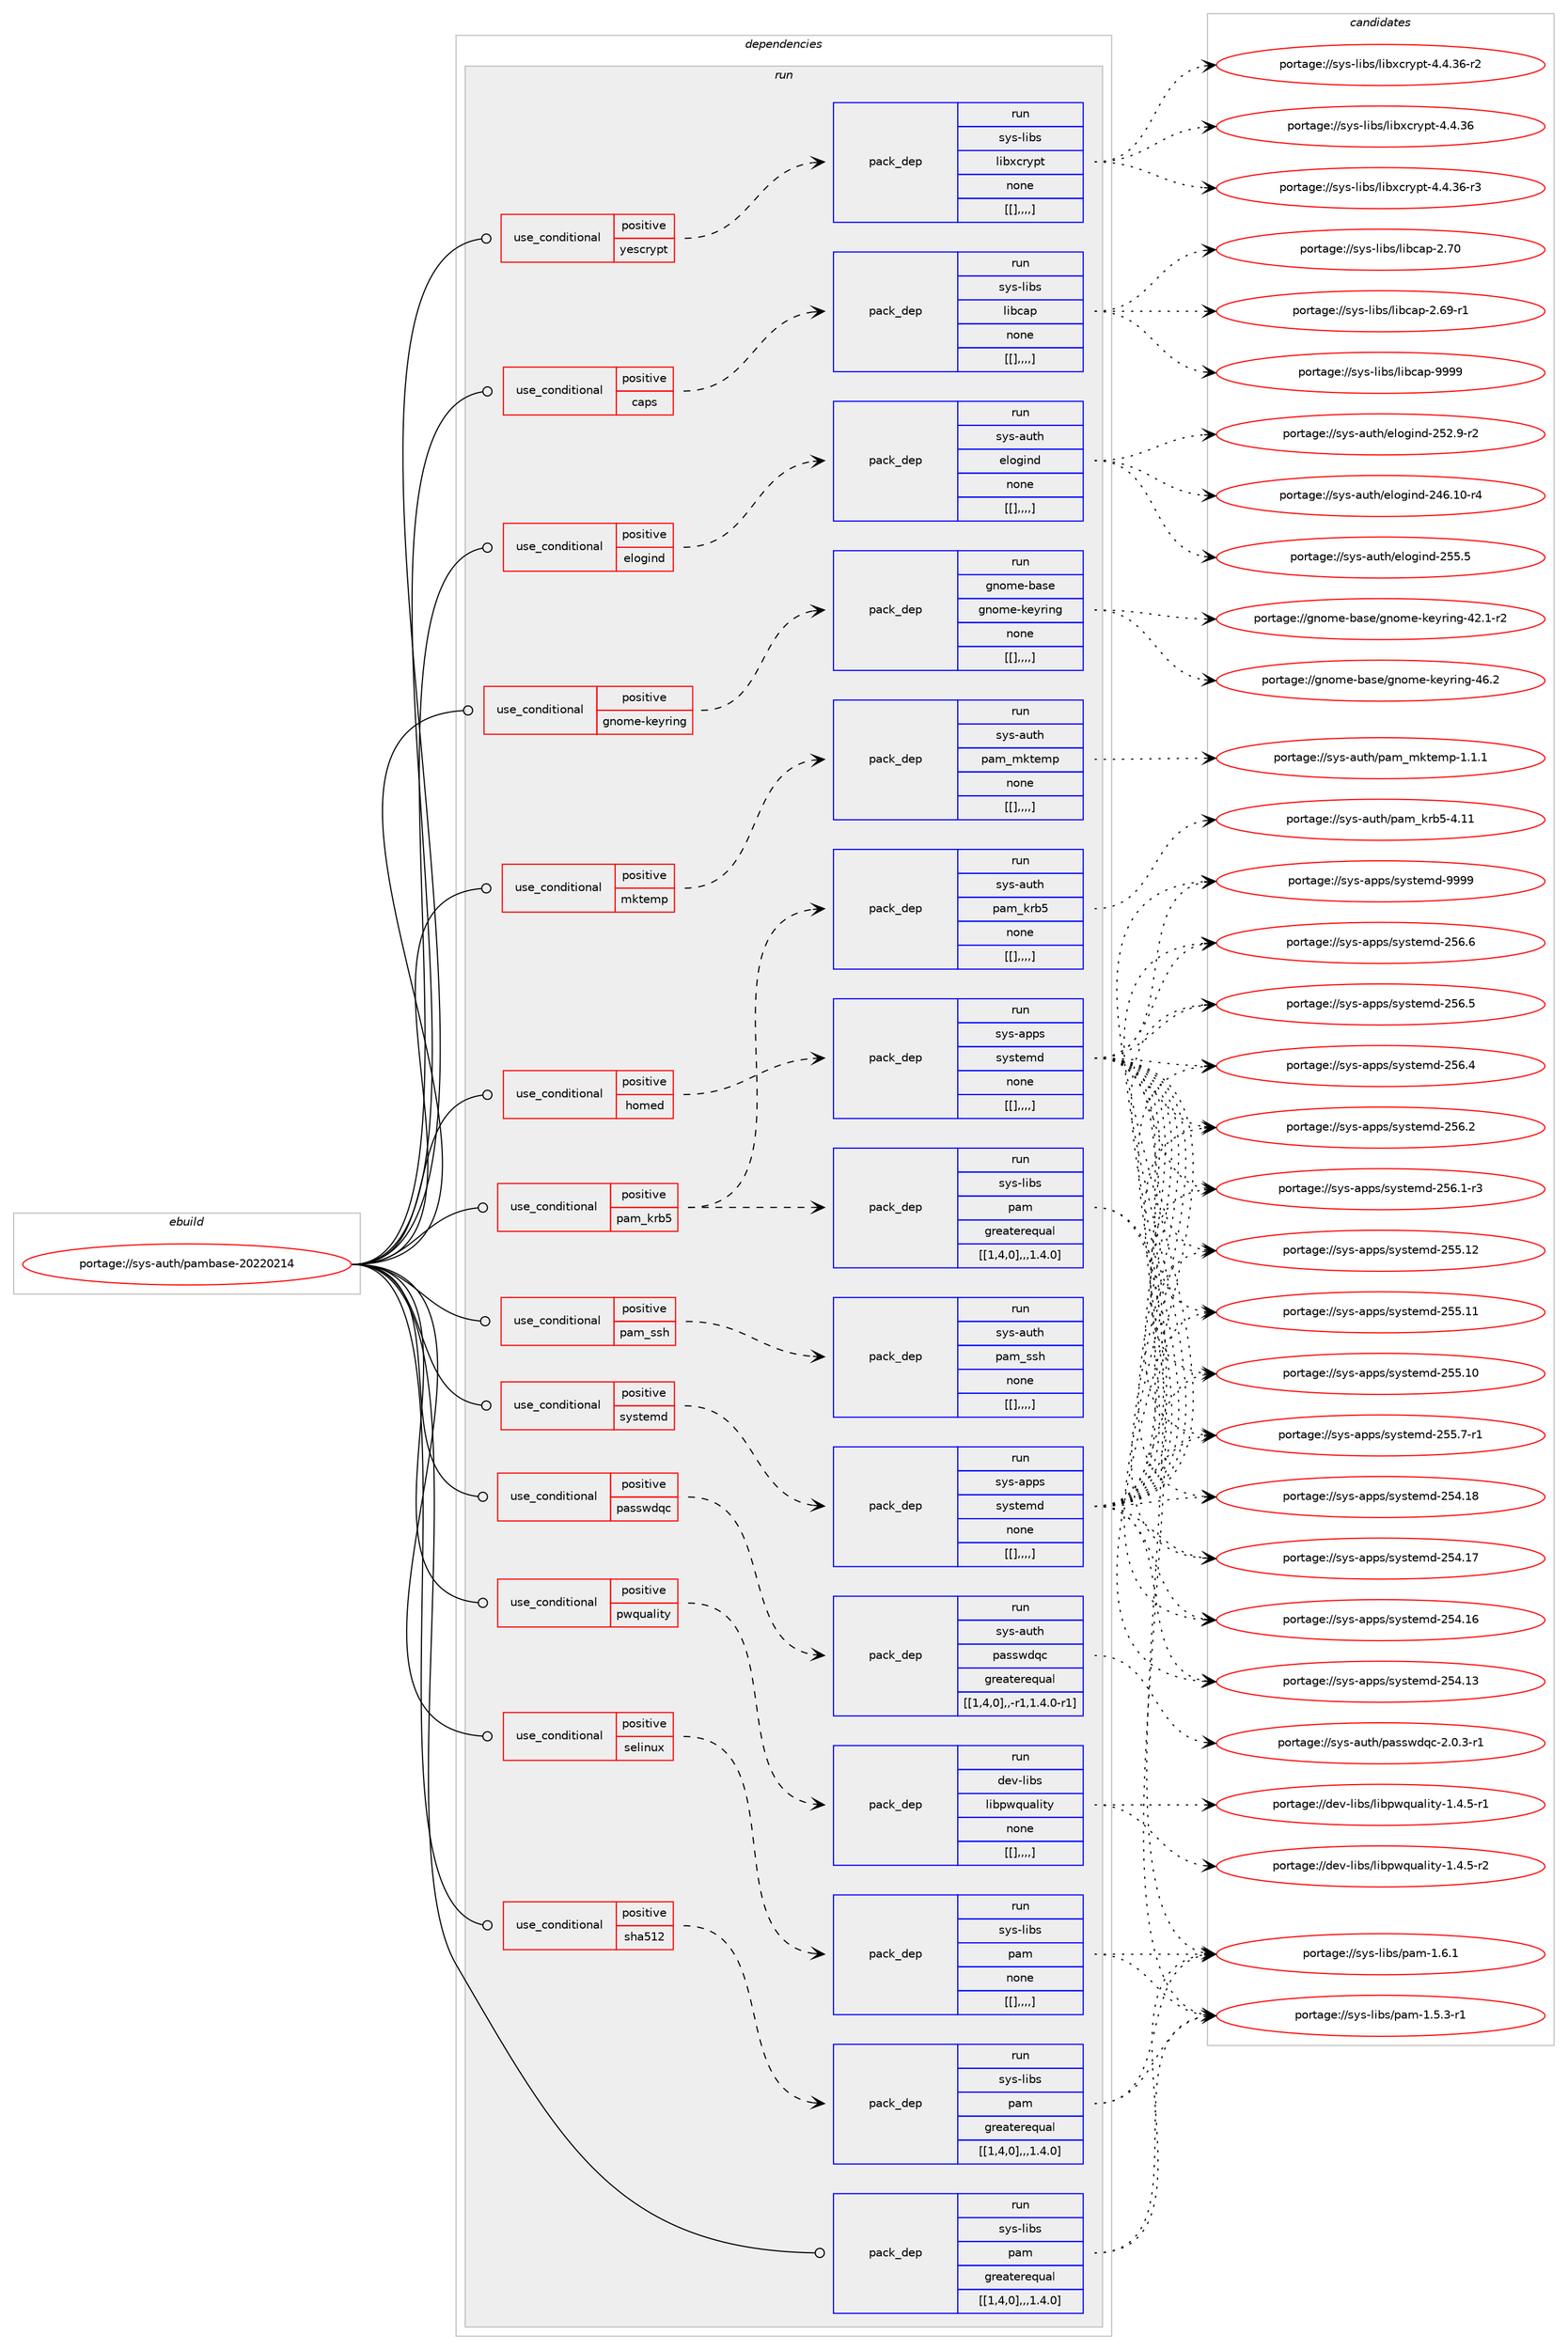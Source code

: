 digraph prolog {

# *************
# Graph options
# *************

newrank=true;
concentrate=true;
compound=true;
graph [rankdir=LR,fontname=Helvetica,fontsize=10,ranksep=1.5];#, ranksep=2.5, nodesep=0.2];
edge  [arrowhead=vee];
node  [fontname=Helvetica,fontsize=10];

# **********
# The ebuild
# **********

subgraph cluster_leftcol {
color=gray;
label=<<i>ebuild</i>>;
id [label="portage://sys-auth/pambase-20220214", color=red, width=4, href="../sys-auth/pambase-20220214.svg"];
}

# ****************
# The dependencies
# ****************

subgraph cluster_midcol {
color=gray;
label=<<i>dependencies</i>>;
subgraph cluster_compile {
fillcolor="#eeeeee";
style=filled;
label=<<i>compile</i>>;
}
subgraph cluster_compileandrun {
fillcolor="#eeeeee";
style=filled;
label=<<i>compile and run</i>>;
}
subgraph cluster_run {
fillcolor="#eeeeee";
style=filled;
label=<<i>run</i>>;
subgraph cond8296 {
dependency22048 [label=<<TABLE BORDER="0" CELLBORDER="1" CELLSPACING="0" CELLPADDING="4"><TR><TD ROWSPAN="3" CELLPADDING="10">use_conditional</TD></TR><TR><TD>positive</TD></TR><TR><TD>caps</TD></TR></TABLE>>, shape=none, color=red];
subgraph pack13688 {
dependency22049 [label=<<TABLE BORDER="0" CELLBORDER="1" CELLSPACING="0" CELLPADDING="4" WIDTH="220"><TR><TD ROWSPAN="6" CELLPADDING="30">pack_dep</TD></TR><TR><TD WIDTH="110">run</TD></TR><TR><TD>sys-libs</TD></TR><TR><TD>libcap</TD></TR><TR><TD>none</TD></TR><TR><TD>[[],,,,]</TD></TR></TABLE>>, shape=none, color=blue];
}
dependency22048:e -> dependency22049:w [weight=20,style="dashed",arrowhead="vee"];
}
id:e -> dependency22048:w [weight=20,style="solid",arrowhead="odot"];
subgraph cond8297 {
dependency22050 [label=<<TABLE BORDER="0" CELLBORDER="1" CELLSPACING="0" CELLPADDING="4"><TR><TD ROWSPAN="3" CELLPADDING="10">use_conditional</TD></TR><TR><TD>positive</TD></TR><TR><TD>elogind</TD></TR></TABLE>>, shape=none, color=red];
subgraph pack13689 {
dependency22051 [label=<<TABLE BORDER="0" CELLBORDER="1" CELLSPACING="0" CELLPADDING="4" WIDTH="220"><TR><TD ROWSPAN="6" CELLPADDING="30">pack_dep</TD></TR><TR><TD WIDTH="110">run</TD></TR><TR><TD>sys-auth</TD></TR><TR><TD>elogind</TD></TR><TR><TD>none</TD></TR><TR><TD>[[],,,,]</TD></TR></TABLE>>, shape=none, color=blue];
}
dependency22050:e -> dependency22051:w [weight=20,style="dashed",arrowhead="vee"];
}
id:e -> dependency22050:w [weight=20,style="solid",arrowhead="odot"];
subgraph cond8298 {
dependency22052 [label=<<TABLE BORDER="0" CELLBORDER="1" CELLSPACING="0" CELLPADDING="4"><TR><TD ROWSPAN="3" CELLPADDING="10">use_conditional</TD></TR><TR><TD>positive</TD></TR><TR><TD>gnome-keyring</TD></TR></TABLE>>, shape=none, color=red];
subgraph pack13690 {
dependency22053 [label=<<TABLE BORDER="0" CELLBORDER="1" CELLSPACING="0" CELLPADDING="4" WIDTH="220"><TR><TD ROWSPAN="6" CELLPADDING="30">pack_dep</TD></TR><TR><TD WIDTH="110">run</TD></TR><TR><TD>gnome-base</TD></TR><TR><TD>gnome-keyring</TD></TR><TR><TD>none</TD></TR><TR><TD>[[],,,,]</TD></TR></TABLE>>, shape=none, color=blue];
}
dependency22052:e -> dependency22053:w [weight=20,style="dashed",arrowhead="vee"];
}
id:e -> dependency22052:w [weight=20,style="solid",arrowhead="odot"];
subgraph cond8299 {
dependency22054 [label=<<TABLE BORDER="0" CELLBORDER="1" CELLSPACING="0" CELLPADDING="4"><TR><TD ROWSPAN="3" CELLPADDING="10">use_conditional</TD></TR><TR><TD>positive</TD></TR><TR><TD>homed</TD></TR></TABLE>>, shape=none, color=red];
subgraph pack13691 {
dependency22055 [label=<<TABLE BORDER="0" CELLBORDER="1" CELLSPACING="0" CELLPADDING="4" WIDTH="220"><TR><TD ROWSPAN="6" CELLPADDING="30">pack_dep</TD></TR><TR><TD WIDTH="110">run</TD></TR><TR><TD>sys-apps</TD></TR><TR><TD>systemd</TD></TR><TR><TD>none</TD></TR><TR><TD>[[],,,,]</TD></TR></TABLE>>, shape=none, color=blue];
}
dependency22054:e -> dependency22055:w [weight=20,style="dashed",arrowhead="vee"];
}
id:e -> dependency22054:w [weight=20,style="solid",arrowhead="odot"];
subgraph cond8300 {
dependency22056 [label=<<TABLE BORDER="0" CELLBORDER="1" CELLSPACING="0" CELLPADDING="4"><TR><TD ROWSPAN="3" CELLPADDING="10">use_conditional</TD></TR><TR><TD>positive</TD></TR><TR><TD>mktemp</TD></TR></TABLE>>, shape=none, color=red];
subgraph pack13692 {
dependency22057 [label=<<TABLE BORDER="0" CELLBORDER="1" CELLSPACING="0" CELLPADDING="4" WIDTH="220"><TR><TD ROWSPAN="6" CELLPADDING="30">pack_dep</TD></TR><TR><TD WIDTH="110">run</TD></TR><TR><TD>sys-auth</TD></TR><TR><TD>pam_mktemp</TD></TR><TR><TD>none</TD></TR><TR><TD>[[],,,,]</TD></TR></TABLE>>, shape=none, color=blue];
}
dependency22056:e -> dependency22057:w [weight=20,style="dashed",arrowhead="vee"];
}
id:e -> dependency22056:w [weight=20,style="solid",arrowhead="odot"];
subgraph cond8301 {
dependency22058 [label=<<TABLE BORDER="0" CELLBORDER="1" CELLSPACING="0" CELLPADDING="4"><TR><TD ROWSPAN="3" CELLPADDING="10">use_conditional</TD></TR><TR><TD>positive</TD></TR><TR><TD>pam_krb5</TD></TR></TABLE>>, shape=none, color=red];
subgraph pack13693 {
dependency22059 [label=<<TABLE BORDER="0" CELLBORDER="1" CELLSPACING="0" CELLPADDING="4" WIDTH="220"><TR><TD ROWSPAN="6" CELLPADDING="30">pack_dep</TD></TR><TR><TD WIDTH="110">run</TD></TR><TR><TD>sys-libs</TD></TR><TR><TD>pam</TD></TR><TR><TD>greaterequal</TD></TR><TR><TD>[[1,4,0],,,1.4.0]</TD></TR></TABLE>>, shape=none, color=blue];
}
dependency22058:e -> dependency22059:w [weight=20,style="dashed",arrowhead="vee"];
subgraph pack13694 {
dependency22060 [label=<<TABLE BORDER="0" CELLBORDER="1" CELLSPACING="0" CELLPADDING="4" WIDTH="220"><TR><TD ROWSPAN="6" CELLPADDING="30">pack_dep</TD></TR><TR><TD WIDTH="110">run</TD></TR><TR><TD>sys-auth</TD></TR><TR><TD>pam_krb5</TD></TR><TR><TD>none</TD></TR><TR><TD>[[],,,,]</TD></TR></TABLE>>, shape=none, color=blue];
}
dependency22058:e -> dependency22060:w [weight=20,style="dashed",arrowhead="vee"];
}
id:e -> dependency22058:w [weight=20,style="solid",arrowhead="odot"];
subgraph cond8302 {
dependency22061 [label=<<TABLE BORDER="0" CELLBORDER="1" CELLSPACING="0" CELLPADDING="4"><TR><TD ROWSPAN="3" CELLPADDING="10">use_conditional</TD></TR><TR><TD>positive</TD></TR><TR><TD>pam_ssh</TD></TR></TABLE>>, shape=none, color=red];
subgraph pack13695 {
dependency22062 [label=<<TABLE BORDER="0" CELLBORDER="1" CELLSPACING="0" CELLPADDING="4" WIDTH="220"><TR><TD ROWSPAN="6" CELLPADDING="30">pack_dep</TD></TR><TR><TD WIDTH="110">run</TD></TR><TR><TD>sys-auth</TD></TR><TR><TD>pam_ssh</TD></TR><TR><TD>none</TD></TR><TR><TD>[[],,,,]</TD></TR></TABLE>>, shape=none, color=blue];
}
dependency22061:e -> dependency22062:w [weight=20,style="dashed",arrowhead="vee"];
}
id:e -> dependency22061:w [weight=20,style="solid",arrowhead="odot"];
subgraph cond8303 {
dependency22063 [label=<<TABLE BORDER="0" CELLBORDER="1" CELLSPACING="0" CELLPADDING="4"><TR><TD ROWSPAN="3" CELLPADDING="10">use_conditional</TD></TR><TR><TD>positive</TD></TR><TR><TD>passwdqc</TD></TR></TABLE>>, shape=none, color=red];
subgraph pack13696 {
dependency22064 [label=<<TABLE BORDER="0" CELLBORDER="1" CELLSPACING="0" CELLPADDING="4" WIDTH="220"><TR><TD ROWSPAN="6" CELLPADDING="30">pack_dep</TD></TR><TR><TD WIDTH="110">run</TD></TR><TR><TD>sys-auth</TD></TR><TR><TD>passwdqc</TD></TR><TR><TD>greaterequal</TD></TR><TR><TD>[[1,4,0],,-r1,1.4.0-r1]</TD></TR></TABLE>>, shape=none, color=blue];
}
dependency22063:e -> dependency22064:w [weight=20,style="dashed",arrowhead="vee"];
}
id:e -> dependency22063:w [weight=20,style="solid",arrowhead="odot"];
subgraph cond8304 {
dependency22065 [label=<<TABLE BORDER="0" CELLBORDER="1" CELLSPACING="0" CELLPADDING="4"><TR><TD ROWSPAN="3" CELLPADDING="10">use_conditional</TD></TR><TR><TD>positive</TD></TR><TR><TD>pwquality</TD></TR></TABLE>>, shape=none, color=red];
subgraph pack13697 {
dependency22066 [label=<<TABLE BORDER="0" CELLBORDER="1" CELLSPACING="0" CELLPADDING="4" WIDTH="220"><TR><TD ROWSPAN="6" CELLPADDING="30">pack_dep</TD></TR><TR><TD WIDTH="110">run</TD></TR><TR><TD>dev-libs</TD></TR><TR><TD>libpwquality</TD></TR><TR><TD>none</TD></TR><TR><TD>[[],,,,]</TD></TR></TABLE>>, shape=none, color=blue];
}
dependency22065:e -> dependency22066:w [weight=20,style="dashed",arrowhead="vee"];
}
id:e -> dependency22065:w [weight=20,style="solid",arrowhead="odot"];
subgraph cond8305 {
dependency22067 [label=<<TABLE BORDER="0" CELLBORDER="1" CELLSPACING="0" CELLPADDING="4"><TR><TD ROWSPAN="3" CELLPADDING="10">use_conditional</TD></TR><TR><TD>positive</TD></TR><TR><TD>selinux</TD></TR></TABLE>>, shape=none, color=red];
subgraph pack13698 {
dependency22068 [label=<<TABLE BORDER="0" CELLBORDER="1" CELLSPACING="0" CELLPADDING="4" WIDTH="220"><TR><TD ROWSPAN="6" CELLPADDING="30">pack_dep</TD></TR><TR><TD WIDTH="110">run</TD></TR><TR><TD>sys-libs</TD></TR><TR><TD>pam</TD></TR><TR><TD>none</TD></TR><TR><TD>[[],,,,]</TD></TR></TABLE>>, shape=none, color=blue];
}
dependency22067:e -> dependency22068:w [weight=20,style="dashed",arrowhead="vee"];
}
id:e -> dependency22067:w [weight=20,style="solid",arrowhead="odot"];
subgraph cond8306 {
dependency22069 [label=<<TABLE BORDER="0" CELLBORDER="1" CELLSPACING="0" CELLPADDING="4"><TR><TD ROWSPAN="3" CELLPADDING="10">use_conditional</TD></TR><TR><TD>positive</TD></TR><TR><TD>sha512</TD></TR></TABLE>>, shape=none, color=red];
subgraph pack13699 {
dependency22070 [label=<<TABLE BORDER="0" CELLBORDER="1" CELLSPACING="0" CELLPADDING="4" WIDTH="220"><TR><TD ROWSPAN="6" CELLPADDING="30">pack_dep</TD></TR><TR><TD WIDTH="110">run</TD></TR><TR><TD>sys-libs</TD></TR><TR><TD>pam</TD></TR><TR><TD>greaterequal</TD></TR><TR><TD>[[1,4,0],,,1.4.0]</TD></TR></TABLE>>, shape=none, color=blue];
}
dependency22069:e -> dependency22070:w [weight=20,style="dashed",arrowhead="vee"];
}
id:e -> dependency22069:w [weight=20,style="solid",arrowhead="odot"];
subgraph cond8307 {
dependency22071 [label=<<TABLE BORDER="0" CELLBORDER="1" CELLSPACING="0" CELLPADDING="4"><TR><TD ROWSPAN="3" CELLPADDING="10">use_conditional</TD></TR><TR><TD>positive</TD></TR><TR><TD>systemd</TD></TR></TABLE>>, shape=none, color=red];
subgraph pack13700 {
dependency22072 [label=<<TABLE BORDER="0" CELLBORDER="1" CELLSPACING="0" CELLPADDING="4" WIDTH="220"><TR><TD ROWSPAN="6" CELLPADDING="30">pack_dep</TD></TR><TR><TD WIDTH="110">run</TD></TR><TR><TD>sys-apps</TD></TR><TR><TD>systemd</TD></TR><TR><TD>none</TD></TR><TR><TD>[[],,,,]</TD></TR></TABLE>>, shape=none, color=blue];
}
dependency22071:e -> dependency22072:w [weight=20,style="dashed",arrowhead="vee"];
}
id:e -> dependency22071:w [weight=20,style="solid",arrowhead="odot"];
subgraph cond8308 {
dependency22073 [label=<<TABLE BORDER="0" CELLBORDER="1" CELLSPACING="0" CELLPADDING="4"><TR><TD ROWSPAN="3" CELLPADDING="10">use_conditional</TD></TR><TR><TD>positive</TD></TR><TR><TD>yescrypt</TD></TR></TABLE>>, shape=none, color=red];
subgraph pack13701 {
dependency22074 [label=<<TABLE BORDER="0" CELLBORDER="1" CELLSPACING="0" CELLPADDING="4" WIDTH="220"><TR><TD ROWSPAN="6" CELLPADDING="30">pack_dep</TD></TR><TR><TD WIDTH="110">run</TD></TR><TR><TD>sys-libs</TD></TR><TR><TD>libxcrypt</TD></TR><TR><TD>none</TD></TR><TR><TD>[[],,,,]</TD></TR></TABLE>>, shape=none, color=blue];
}
dependency22073:e -> dependency22074:w [weight=20,style="dashed",arrowhead="vee"];
}
id:e -> dependency22073:w [weight=20,style="solid",arrowhead="odot"];
subgraph pack13702 {
dependency22075 [label=<<TABLE BORDER="0" CELLBORDER="1" CELLSPACING="0" CELLPADDING="4" WIDTH="220"><TR><TD ROWSPAN="6" CELLPADDING="30">pack_dep</TD></TR><TR><TD WIDTH="110">run</TD></TR><TR><TD>sys-libs</TD></TR><TR><TD>pam</TD></TR><TR><TD>greaterequal</TD></TR><TR><TD>[[1,4,0],,,1.4.0]</TD></TR></TABLE>>, shape=none, color=blue];
}
id:e -> dependency22075:w [weight=20,style="solid",arrowhead="odot"];
}
}

# **************
# The candidates
# **************

subgraph cluster_choices {
rank=same;
color=gray;
label=<<i>candidates</i>>;

subgraph choice13688 {
color=black;
nodesep=1;
choice1151211154510810598115471081059899971124557575757 [label="portage://sys-libs/libcap-9999", color=red, width=4,href="../sys-libs/libcap-9999.svg"];
choice1151211154510810598115471081059899971124550465548 [label="portage://sys-libs/libcap-2.70", color=red, width=4,href="../sys-libs/libcap-2.70.svg"];
choice11512111545108105981154710810598999711245504654574511449 [label="portage://sys-libs/libcap-2.69-r1", color=red, width=4,href="../sys-libs/libcap-2.69-r1.svg"];
dependency22049:e -> choice1151211154510810598115471081059899971124557575757:w [style=dotted,weight="100"];
dependency22049:e -> choice1151211154510810598115471081059899971124550465548:w [style=dotted,weight="100"];
dependency22049:e -> choice11512111545108105981154710810598999711245504654574511449:w [style=dotted,weight="100"];
}
subgraph choice13689 {
color=black;
nodesep=1;
choice115121115459711711610447101108111103105110100455053534653 [label="portage://sys-auth/elogind-255.5", color=red, width=4,href="../sys-auth/elogind-255.5.svg"];
choice1151211154597117116104471011081111031051101004550535046574511450 [label="portage://sys-auth/elogind-252.9-r2", color=red, width=4,href="../sys-auth/elogind-252.9-r2.svg"];
choice115121115459711711610447101108111103105110100455052544649484511452 [label="portage://sys-auth/elogind-246.10-r4", color=red, width=4,href="../sys-auth/elogind-246.10-r4.svg"];
dependency22051:e -> choice115121115459711711610447101108111103105110100455053534653:w [style=dotted,weight="100"];
dependency22051:e -> choice1151211154597117116104471011081111031051101004550535046574511450:w [style=dotted,weight="100"];
dependency22051:e -> choice115121115459711711610447101108111103105110100455052544649484511452:w [style=dotted,weight="100"];
}
subgraph choice13690 {
color=black;
nodesep=1;
choice10311011110910145989711510147103110111109101451071011211141051101034552544650 [label="portage://gnome-base/gnome-keyring-46.2", color=red, width=4,href="../gnome-base/gnome-keyring-46.2.svg"];
choice103110111109101459897115101471031101111091014510710112111410511010345525046494511450 [label="portage://gnome-base/gnome-keyring-42.1-r2", color=red, width=4,href="../gnome-base/gnome-keyring-42.1-r2.svg"];
dependency22053:e -> choice10311011110910145989711510147103110111109101451071011211141051101034552544650:w [style=dotted,weight="100"];
dependency22053:e -> choice103110111109101459897115101471031101111091014510710112111410511010345525046494511450:w [style=dotted,weight="100"];
}
subgraph choice13691 {
color=black;
nodesep=1;
choice1151211154597112112115471151211151161011091004557575757 [label="portage://sys-apps/systemd-9999", color=red, width=4,href="../sys-apps/systemd-9999.svg"];
choice115121115459711211211547115121115116101109100455053544654 [label="portage://sys-apps/systemd-256.6", color=red, width=4,href="../sys-apps/systemd-256.6.svg"];
choice115121115459711211211547115121115116101109100455053544653 [label="portage://sys-apps/systemd-256.5", color=red, width=4,href="../sys-apps/systemd-256.5.svg"];
choice115121115459711211211547115121115116101109100455053544652 [label="portage://sys-apps/systemd-256.4", color=red, width=4,href="../sys-apps/systemd-256.4.svg"];
choice115121115459711211211547115121115116101109100455053544650 [label="portage://sys-apps/systemd-256.2", color=red, width=4,href="../sys-apps/systemd-256.2.svg"];
choice1151211154597112112115471151211151161011091004550535446494511451 [label="portage://sys-apps/systemd-256.1-r3", color=red, width=4,href="../sys-apps/systemd-256.1-r3.svg"];
choice11512111545971121121154711512111511610110910045505353464950 [label="portage://sys-apps/systemd-255.12", color=red, width=4,href="../sys-apps/systemd-255.12.svg"];
choice11512111545971121121154711512111511610110910045505353464949 [label="portage://sys-apps/systemd-255.11", color=red, width=4,href="../sys-apps/systemd-255.11.svg"];
choice11512111545971121121154711512111511610110910045505353464948 [label="portage://sys-apps/systemd-255.10", color=red, width=4,href="../sys-apps/systemd-255.10.svg"];
choice1151211154597112112115471151211151161011091004550535346554511449 [label="portage://sys-apps/systemd-255.7-r1", color=red, width=4,href="../sys-apps/systemd-255.7-r1.svg"];
choice11512111545971121121154711512111511610110910045505352464956 [label="portage://sys-apps/systemd-254.18", color=red, width=4,href="../sys-apps/systemd-254.18.svg"];
choice11512111545971121121154711512111511610110910045505352464955 [label="portage://sys-apps/systemd-254.17", color=red, width=4,href="../sys-apps/systemd-254.17.svg"];
choice11512111545971121121154711512111511610110910045505352464954 [label="portage://sys-apps/systemd-254.16", color=red, width=4,href="../sys-apps/systemd-254.16.svg"];
choice11512111545971121121154711512111511610110910045505352464951 [label="portage://sys-apps/systemd-254.13", color=red, width=4,href="../sys-apps/systemd-254.13.svg"];
dependency22055:e -> choice1151211154597112112115471151211151161011091004557575757:w [style=dotted,weight="100"];
dependency22055:e -> choice115121115459711211211547115121115116101109100455053544654:w [style=dotted,weight="100"];
dependency22055:e -> choice115121115459711211211547115121115116101109100455053544653:w [style=dotted,weight="100"];
dependency22055:e -> choice115121115459711211211547115121115116101109100455053544652:w [style=dotted,weight="100"];
dependency22055:e -> choice115121115459711211211547115121115116101109100455053544650:w [style=dotted,weight="100"];
dependency22055:e -> choice1151211154597112112115471151211151161011091004550535446494511451:w [style=dotted,weight="100"];
dependency22055:e -> choice11512111545971121121154711512111511610110910045505353464950:w [style=dotted,weight="100"];
dependency22055:e -> choice11512111545971121121154711512111511610110910045505353464949:w [style=dotted,weight="100"];
dependency22055:e -> choice11512111545971121121154711512111511610110910045505353464948:w [style=dotted,weight="100"];
dependency22055:e -> choice1151211154597112112115471151211151161011091004550535346554511449:w [style=dotted,weight="100"];
dependency22055:e -> choice11512111545971121121154711512111511610110910045505352464956:w [style=dotted,weight="100"];
dependency22055:e -> choice11512111545971121121154711512111511610110910045505352464955:w [style=dotted,weight="100"];
dependency22055:e -> choice11512111545971121121154711512111511610110910045505352464954:w [style=dotted,weight="100"];
dependency22055:e -> choice11512111545971121121154711512111511610110910045505352464951:w [style=dotted,weight="100"];
}
subgraph choice13692 {
color=black;
nodesep=1;
choice1151211154597117116104471129710995109107116101109112454946494649 [label="portage://sys-auth/pam_mktemp-1.1.1", color=red, width=4,href="../sys-auth/pam_mktemp-1.1.1.svg"];
dependency22057:e -> choice1151211154597117116104471129710995109107116101109112454946494649:w [style=dotted,weight="100"];
}
subgraph choice13693 {
color=black;
nodesep=1;
choice11512111545108105981154711297109454946544649 [label="portage://sys-libs/pam-1.6.1", color=red, width=4,href="../sys-libs/pam-1.6.1.svg"];
choice115121115451081059811547112971094549465346514511449 [label="portage://sys-libs/pam-1.5.3-r1", color=red, width=4,href="../sys-libs/pam-1.5.3-r1.svg"];
dependency22059:e -> choice11512111545108105981154711297109454946544649:w [style=dotted,weight="100"];
dependency22059:e -> choice115121115451081059811547112971094549465346514511449:w [style=dotted,weight="100"];
}
subgraph choice13694 {
color=black;
nodesep=1;
choice115121115459711711610447112971099510711498534552464949 [label="portage://sys-auth/pam_krb5-4.11", color=red, width=4,href="../sys-auth/pam_krb5-4.11.svg"];
dependency22060:e -> choice115121115459711711610447112971099510711498534552464949:w [style=dotted,weight="100"];
}
subgraph choice13695 {
color=black;
nodesep=1;
}
subgraph choice13696 {
color=black;
nodesep=1;
choice11512111545971171161044711297115115119100113994550464846514511449 [label="portage://sys-auth/passwdqc-2.0.3-r1", color=red, width=4,href="../sys-auth/passwdqc-2.0.3-r1.svg"];
dependency22064:e -> choice11512111545971171161044711297115115119100113994550464846514511449:w [style=dotted,weight="100"];
}
subgraph choice13697 {
color=black;
nodesep=1;
choice10010111845108105981154710810598112119113117971081051161214549465246534511450 [label="portage://dev-libs/libpwquality-1.4.5-r2", color=red, width=4,href="../dev-libs/libpwquality-1.4.5-r2.svg"];
choice10010111845108105981154710810598112119113117971081051161214549465246534511449 [label="portage://dev-libs/libpwquality-1.4.5-r1", color=red, width=4,href="../dev-libs/libpwquality-1.4.5-r1.svg"];
dependency22066:e -> choice10010111845108105981154710810598112119113117971081051161214549465246534511450:w [style=dotted,weight="100"];
dependency22066:e -> choice10010111845108105981154710810598112119113117971081051161214549465246534511449:w [style=dotted,weight="100"];
}
subgraph choice13698 {
color=black;
nodesep=1;
choice11512111545108105981154711297109454946544649 [label="portage://sys-libs/pam-1.6.1", color=red, width=4,href="../sys-libs/pam-1.6.1.svg"];
choice115121115451081059811547112971094549465346514511449 [label="portage://sys-libs/pam-1.5.3-r1", color=red, width=4,href="../sys-libs/pam-1.5.3-r1.svg"];
dependency22068:e -> choice11512111545108105981154711297109454946544649:w [style=dotted,weight="100"];
dependency22068:e -> choice115121115451081059811547112971094549465346514511449:w [style=dotted,weight="100"];
}
subgraph choice13699 {
color=black;
nodesep=1;
choice11512111545108105981154711297109454946544649 [label="portage://sys-libs/pam-1.6.1", color=red, width=4,href="../sys-libs/pam-1.6.1.svg"];
choice115121115451081059811547112971094549465346514511449 [label="portage://sys-libs/pam-1.5.3-r1", color=red, width=4,href="../sys-libs/pam-1.5.3-r1.svg"];
dependency22070:e -> choice11512111545108105981154711297109454946544649:w [style=dotted,weight="100"];
dependency22070:e -> choice115121115451081059811547112971094549465346514511449:w [style=dotted,weight="100"];
}
subgraph choice13700 {
color=black;
nodesep=1;
choice1151211154597112112115471151211151161011091004557575757 [label="portage://sys-apps/systemd-9999", color=red, width=4,href="../sys-apps/systemd-9999.svg"];
choice115121115459711211211547115121115116101109100455053544654 [label="portage://sys-apps/systemd-256.6", color=red, width=4,href="../sys-apps/systemd-256.6.svg"];
choice115121115459711211211547115121115116101109100455053544653 [label="portage://sys-apps/systemd-256.5", color=red, width=4,href="../sys-apps/systemd-256.5.svg"];
choice115121115459711211211547115121115116101109100455053544652 [label="portage://sys-apps/systemd-256.4", color=red, width=4,href="../sys-apps/systemd-256.4.svg"];
choice115121115459711211211547115121115116101109100455053544650 [label="portage://sys-apps/systemd-256.2", color=red, width=4,href="../sys-apps/systemd-256.2.svg"];
choice1151211154597112112115471151211151161011091004550535446494511451 [label="portage://sys-apps/systemd-256.1-r3", color=red, width=4,href="../sys-apps/systemd-256.1-r3.svg"];
choice11512111545971121121154711512111511610110910045505353464950 [label="portage://sys-apps/systemd-255.12", color=red, width=4,href="../sys-apps/systemd-255.12.svg"];
choice11512111545971121121154711512111511610110910045505353464949 [label="portage://sys-apps/systemd-255.11", color=red, width=4,href="../sys-apps/systemd-255.11.svg"];
choice11512111545971121121154711512111511610110910045505353464948 [label="portage://sys-apps/systemd-255.10", color=red, width=4,href="../sys-apps/systemd-255.10.svg"];
choice1151211154597112112115471151211151161011091004550535346554511449 [label="portage://sys-apps/systemd-255.7-r1", color=red, width=4,href="../sys-apps/systemd-255.7-r1.svg"];
choice11512111545971121121154711512111511610110910045505352464956 [label="portage://sys-apps/systemd-254.18", color=red, width=4,href="../sys-apps/systemd-254.18.svg"];
choice11512111545971121121154711512111511610110910045505352464955 [label="portage://sys-apps/systemd-254.17", color=red, width=4,href="../sys-apps/systemd-254.17.svg"];
choice11512111545971121121154711512111511610110910045505352464954 [label="portage://sys-apps/systemd-254.16", color=red, width=4,href="../sys-apps/systemd-254.16.svg"];
choice11512111545971121121154711512111511610110910045505352464951 [label="portage://sys-apps/systemd-254.13", color=red, width=4,href="../sys-apps/systemd-254.13.svg"];
dependency22072:e -> choice1151211154597112112115471151211151161011091004557575757:w [style=dotted,weight="100"];
dependency22072:e -> choice115121115459711211211547115121115116101109100455053544654:w [style=dotted,weight="100"];
dependency22072:e -> choice115121115459711211211547115121115116101109100455053544653:w [style=dotted,weight="100"];
dependency22072:e -> choice115121115459711211211547115121115116101109100455053544652:w [style=dotted,weight="100"];
dependency22072:e -> choice115121115459711211211547115121115116101109100455053544650:w [style=dotted,weight="100"];
dependency22072:e -> choice1151211154597112112115471151211151161011091004550535446494511451:w [style=dotted,weight="100"];
dependency22072:e -> choice11512111545971121121154711512111511610110910045505353464950:w [style=dotted,weight="100"];
dependency22072:e -> choice11512111545971121121154711512111511610110910045505353464949:w [style=dotted,weight="100"];
dependency22072:e -> choice11512111545971121121154711512111511610110910045505353464948:w [style=dotted,weight="100"];
dependency22072:e -> choice1151211154597112112115471151211151161011091004550535346554511449:w [style=dotted,weight="100"];
dependency22072:e -> choice11512111545971121121154711512111511610110910045505352464956:w [style=dotted,weight="100"];
dependency22072:e -> choice11512111545971121121154711512111511610110910045505352464955:w [style=dotted,weight="100"];
dependency22072:e -> choice11512111545971121121154711512111511610110910045505352464954:w [style=dotted,weight="100"];
dependency22072:e -> choice11512111545971121121154711512111511610110910045505352464951:w [style=dotted,weight="100"];
}
subgraph choice13701 {
color=black;
nodesep=1;
choice1151211154510810598115471081059812099114121112116455246524651544511451 [label="portage://sys-libs/libxcrypt-4.4.36-r3", color=red, width=4,href="../sys-libs/libxcrypt-4.4.36-r3.svg"];
choice1151211154510810598115471081059812099114121112116455246524651544511450 [label="portage://sys-libs/libxcrypt-4.4.36-r2", color=red, width=4,href="../sys-libs/libxcrypt-4.4.36-r2.svg"];
choice115121115451081059811547108105981209911412111211645524652465154 [label="portage://sys-libs/libxcrypt-4.4.36", color=red, width=4,href="../sys-libs/libxcrypt-4.4.36.svg"];
dependency22074:e -> choice1151211154510810598115471081059812099114121112116455246524651544511451:w [style=dotted,weight="100"];
dependency22074:e -> choice1151211154510810598115471081059812099114121112116455246524651544511450:w [style=dotted,weight="100"];
dependency22074:e -> choice115121115451081059811547108105981209911412111211645524652465154:w [style=dotted,weight="100"];
}
subgraph choice13702 {
color=black;
nodesep=1;
choice11512111545108105981154711297109454946544649 [label="portage://sys-libs/pam-1.6.1", color=red, width=4,href="../sys-libs/pam-1.6.1.svg"];
choice115121115451081059811547112971094549465346514511449 [label="portage://sys-libs/pam-1.5.3-r1", color=red, width=4,href="../sys-libs/pam-1.5.3-r1.svg"];
dependency22075:e -> choice11512111545108105981154711297109454946544649:w [style=dotted,weight="100"];
dependency22075:e -> choice115121115451081059811547112971094549465346514511449:w [style=dotted,weight="100"];
}
}

}
